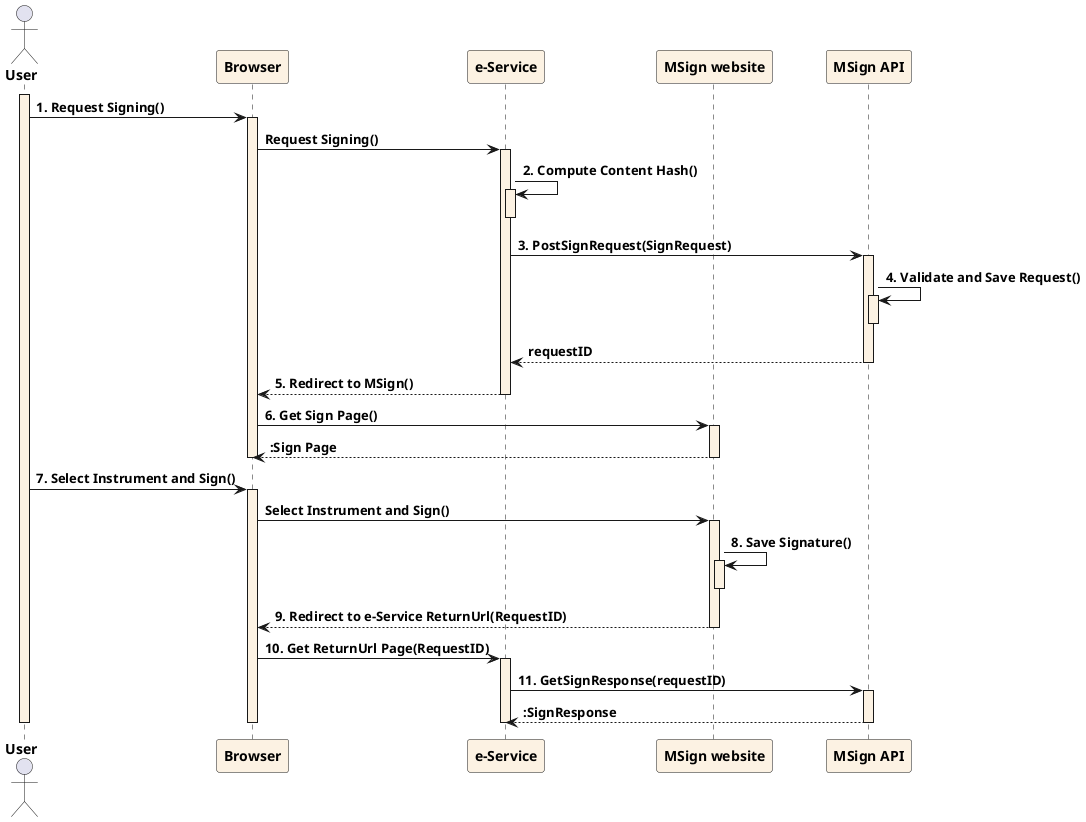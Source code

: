 @startuml

skinparam shadowing false
skinparam backgroundColor transparent
skinparam actor {
    FontStyle bold
}
skinparam sequence {
    ParticipantFontStyle bold
    ParticipantBackgroundColor #FCF2E3
    LifeLineBackgroundColor #FCF2E3
    ArrowFontStyle bold
}

actor User
participant Browser
participant "e-Service" as EService
participant "MSign website" as MSignWeb
participant "MSign API" as MSignAPI

activate User

User -> Browser: 1. Request Signing()
activate Browser

Browser -> EService: Request Signing()
activate EService

EService -> EService: 2. Compute Content Hash()
activate EService
deactivate EService

EService -> MSignAPI: 3. PostSignRequest(SignRequest)
activate MSignAPI

MSignAPI -> MSignAPI: 4. Validate and Save Request()
activate MSignAPI
deactivate MSignAPI

MSignAPI --> EService: requestID
deactivate MSignAPI

EService --> Browser : 5. Redirect to MSign()
deactivate EService

Browser -> MSignWeb: 6. Get Sign Page()
activate MSignWeb
MSignWeb --> Browser: :Sign Page
deactivate MSignWeb
deactivate Browser

User -> Browser: 7. Select Instrument and Sign()
activate Browser
Browser -> MSignWeb: Select Instrument and Sign()
activate MSignWeb

MSignWeb -> MSignWeb: 8. Save Signature()
activate MSignWeb
deactivate MSignWeb

MSignWeb --> Browser: 9. Redirect to e-Service ReturnUrl(RequestID)
deactivate MSignWeb

Browser -> EService: 10. Get ReturnUrl Page(RequestID)
activate EService

EService -> MSignAPI: 11. GetSignResponse(requestID)
activate MSignAPI
MSignAPI --> EService: :SignResponse
deactivate MSignAPI
deactivate EService
deactivate Browser
deactivate User

@enduml